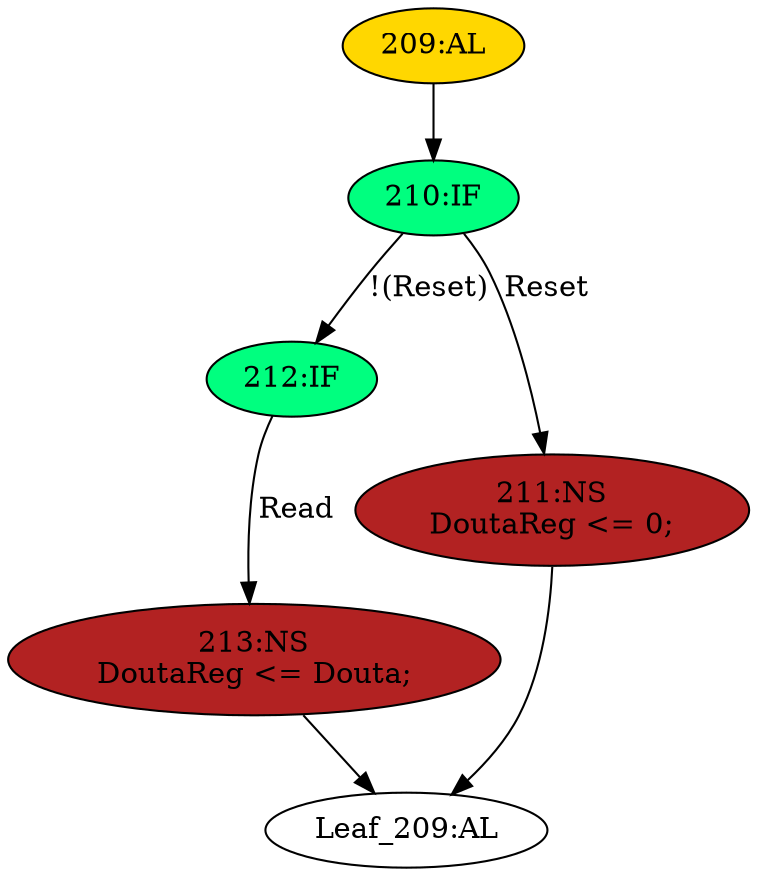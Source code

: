 strict digraph "" {
	node [label="\N"];
	"210:IF"	 [ast="<pyverilog.vparser.ast.IfStatement object at 0x7f7ac5192390>",
		fillcolor=springgreen,
		label="210:IF",
		statements="[]",
		style=filled,
		typ=IfStatement];
	"212:IF"	 [ast="<pyverilog.vparser.ast.IfStatement object at 0x7f7ac5192510>",
		fillcolor=springgreen,
		label="212:IF",
		statements="[]",
		style=filled,
		typ=IfStatement];
	"210:IF" -> "212:IF"	 [cond="['Reset']",
		label="!(Reset)",
		lineno=210];
	"211:NS"	 [ast="<pyverilog.vparser.ast.NonblockingSubstitution object at 0x7f7ac5192310>",
		fillcolor=firebrick,
		label="211:NS
DoutaReg <= 0;",
		statements="[<pyverilog.vparser.ast.NonblockingSubstitution object at 0x7f7ac5192310>]",
		style=filled,
		typ=NonblockingSubstitution];
	"210:IF" -> "211:NS"	 [cond="['Reset']",
		label=Reset,
		lineno=210];
	"213:NS"	 [ast="<pyverilog.vparser.ast.NonblockingSubstitution object at 0x7f7ac5192490>",
		fillcolor=firebrick,
		label="213:NS
DoutaReg <= Douta;",
		statements="[<pyverilog.vparser.ast.NonblockingSubstitution object at 0x7f7ac5192490>]",
		style=filled,
		typ=NonblockingSubstitution];
	"212:IF" -> "213:NS"	 [cond="['Read']",
		label=Read,
		lineno=212];
	"Leaf_209:AL"	 [def_var="['DoutaReg']",
		label="Leaf_209:AL"];
	"211:NS" -> "Leaf_209:AL"	 [cond="[]",
		lineno=None];
	"213:NS" -> "Leaf_209:AL"	 [cond="[]",
		lineno=None];
	"209:AL"	 [ast="<pyverilog.vparser.ast.Always object at 0x7f7ac51928d0>",
		clk_sens=True,
		fillcolor=gold,
		label="209:AL",
		sens="['Clk', 'Reset']",
		statements="[]",
		style=filled,
		typ=Always,
		use_var="['Read', 'Reset', 'Douta']"];
	"209:AL" -> "210:IF"	 [cond="[]",
		lineno=None];
}
